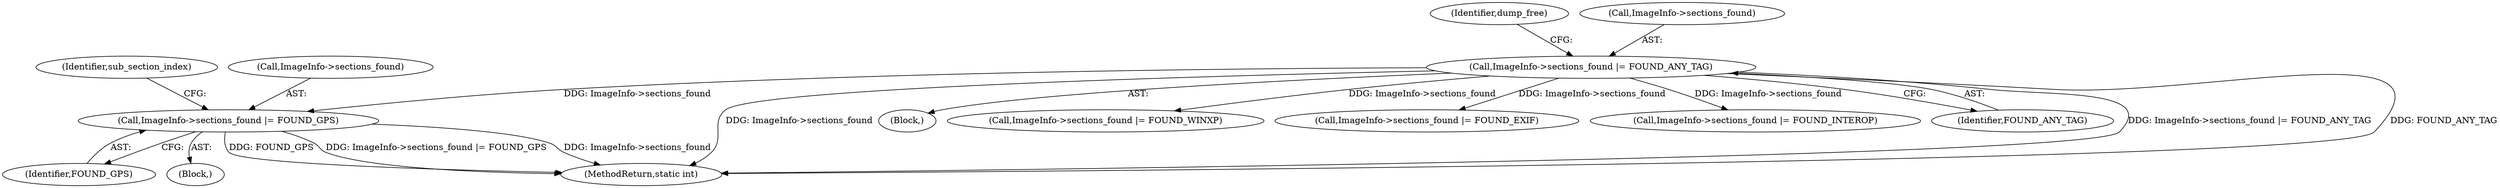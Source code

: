digraph "0_php_082aecfc3a753ad03be82cf14f03ac065723ec92_0@pointer" {
"1000749" [label="(Call,ImageInfo->sections_found |= FOUND_GPS)"];
"1000414" [label="(Call,ImageInfo->sections_found |= FOUND_ANY_TAG)"];
"1000749" [label="(Call,ImageInfo->sections_found |= FOUND_GPS)"];
"1000420" [label="(Identifier,dump_free)"];
"1000141" [label="(Block,)"];
"1000605" [label="(Call,ImageInfo->sections_found |= FOUND_WINXP)"];
"1000797" [label="(MethodReturn,static int)"];
"1000415" [label="(Call,ImageInfo->sections_found)"];
"1000739" [label="(Call,ImageInfo->sections_found |= FOUND_EXIF)"];
"1000414" [label="(Call,ImageInfo->sections_found |= FOUND_ANY_TAG)"];
"1000755" [label="(Identifier,sub_section_index)"];
"1000753" [label="(Identifier,FOUND_GPS)"];
"1000750" [label="(Call,ImageInfo->sections_found)"];
"1000759" [label="(Call,ImageInfo->sections_found |= FOUND_INTEROP)"];
"1000737" [label="(Block,)"];
"1000418" [label="(Identifier,FOUND_ANY_TAG)"];
"1000749" -> "1000737"  [label="AST: "];
"1000749" -> "1000753"  [label="CFG: "];
"1000750" -> "1000749"  [label="AST: "];
"1000753" -> "1000749"  [label="AST: "];
"1000755" -> "1000749"  [label="CFG: "];
"1000749" -> "1000797"  [label="DDG: ImageInfo->sections_found"];
"1000749" -> "1000797"  [label="DDG: FOUND_GPS"];
"1000749" -> "1000797"  [label="DDG: ImageInfo->sections_found |= FOUND_GPS"];
"1000414" -> "1000749"  [label="DDG: ImageInfo->sections_found"];
"1000414" -> "1000141"  [label="AST: "];
"1000414" -> "1000418"  [label="CFG: "];
"1000415" -> "1000414"  [label="AST: "];
"1000418" -> "1000414"  [label="AST: "];
"1000420" -> "1000414"  [label="CFG: "];
"1000414" -> "1000797"  [label="DDG: ImageInfo->sections_found |= FOUND_ANY_TAG"];
"1000414" -> "1000797"  [label="DDG: FOUND_ANY_TAG"];
"1000414" -> "1000797"  [label="DDG: ImageInfo->sections_found"];
"1000414" -> "1000605"  [label="DDG: ImageInfo->sections_found"];
"1000414" -> "1000739"  [label="DDG: ImageInfo->sections_found"];
"1000414" -> "1000759"  [label="DDG: ImageInfo->sections_found"];
}
